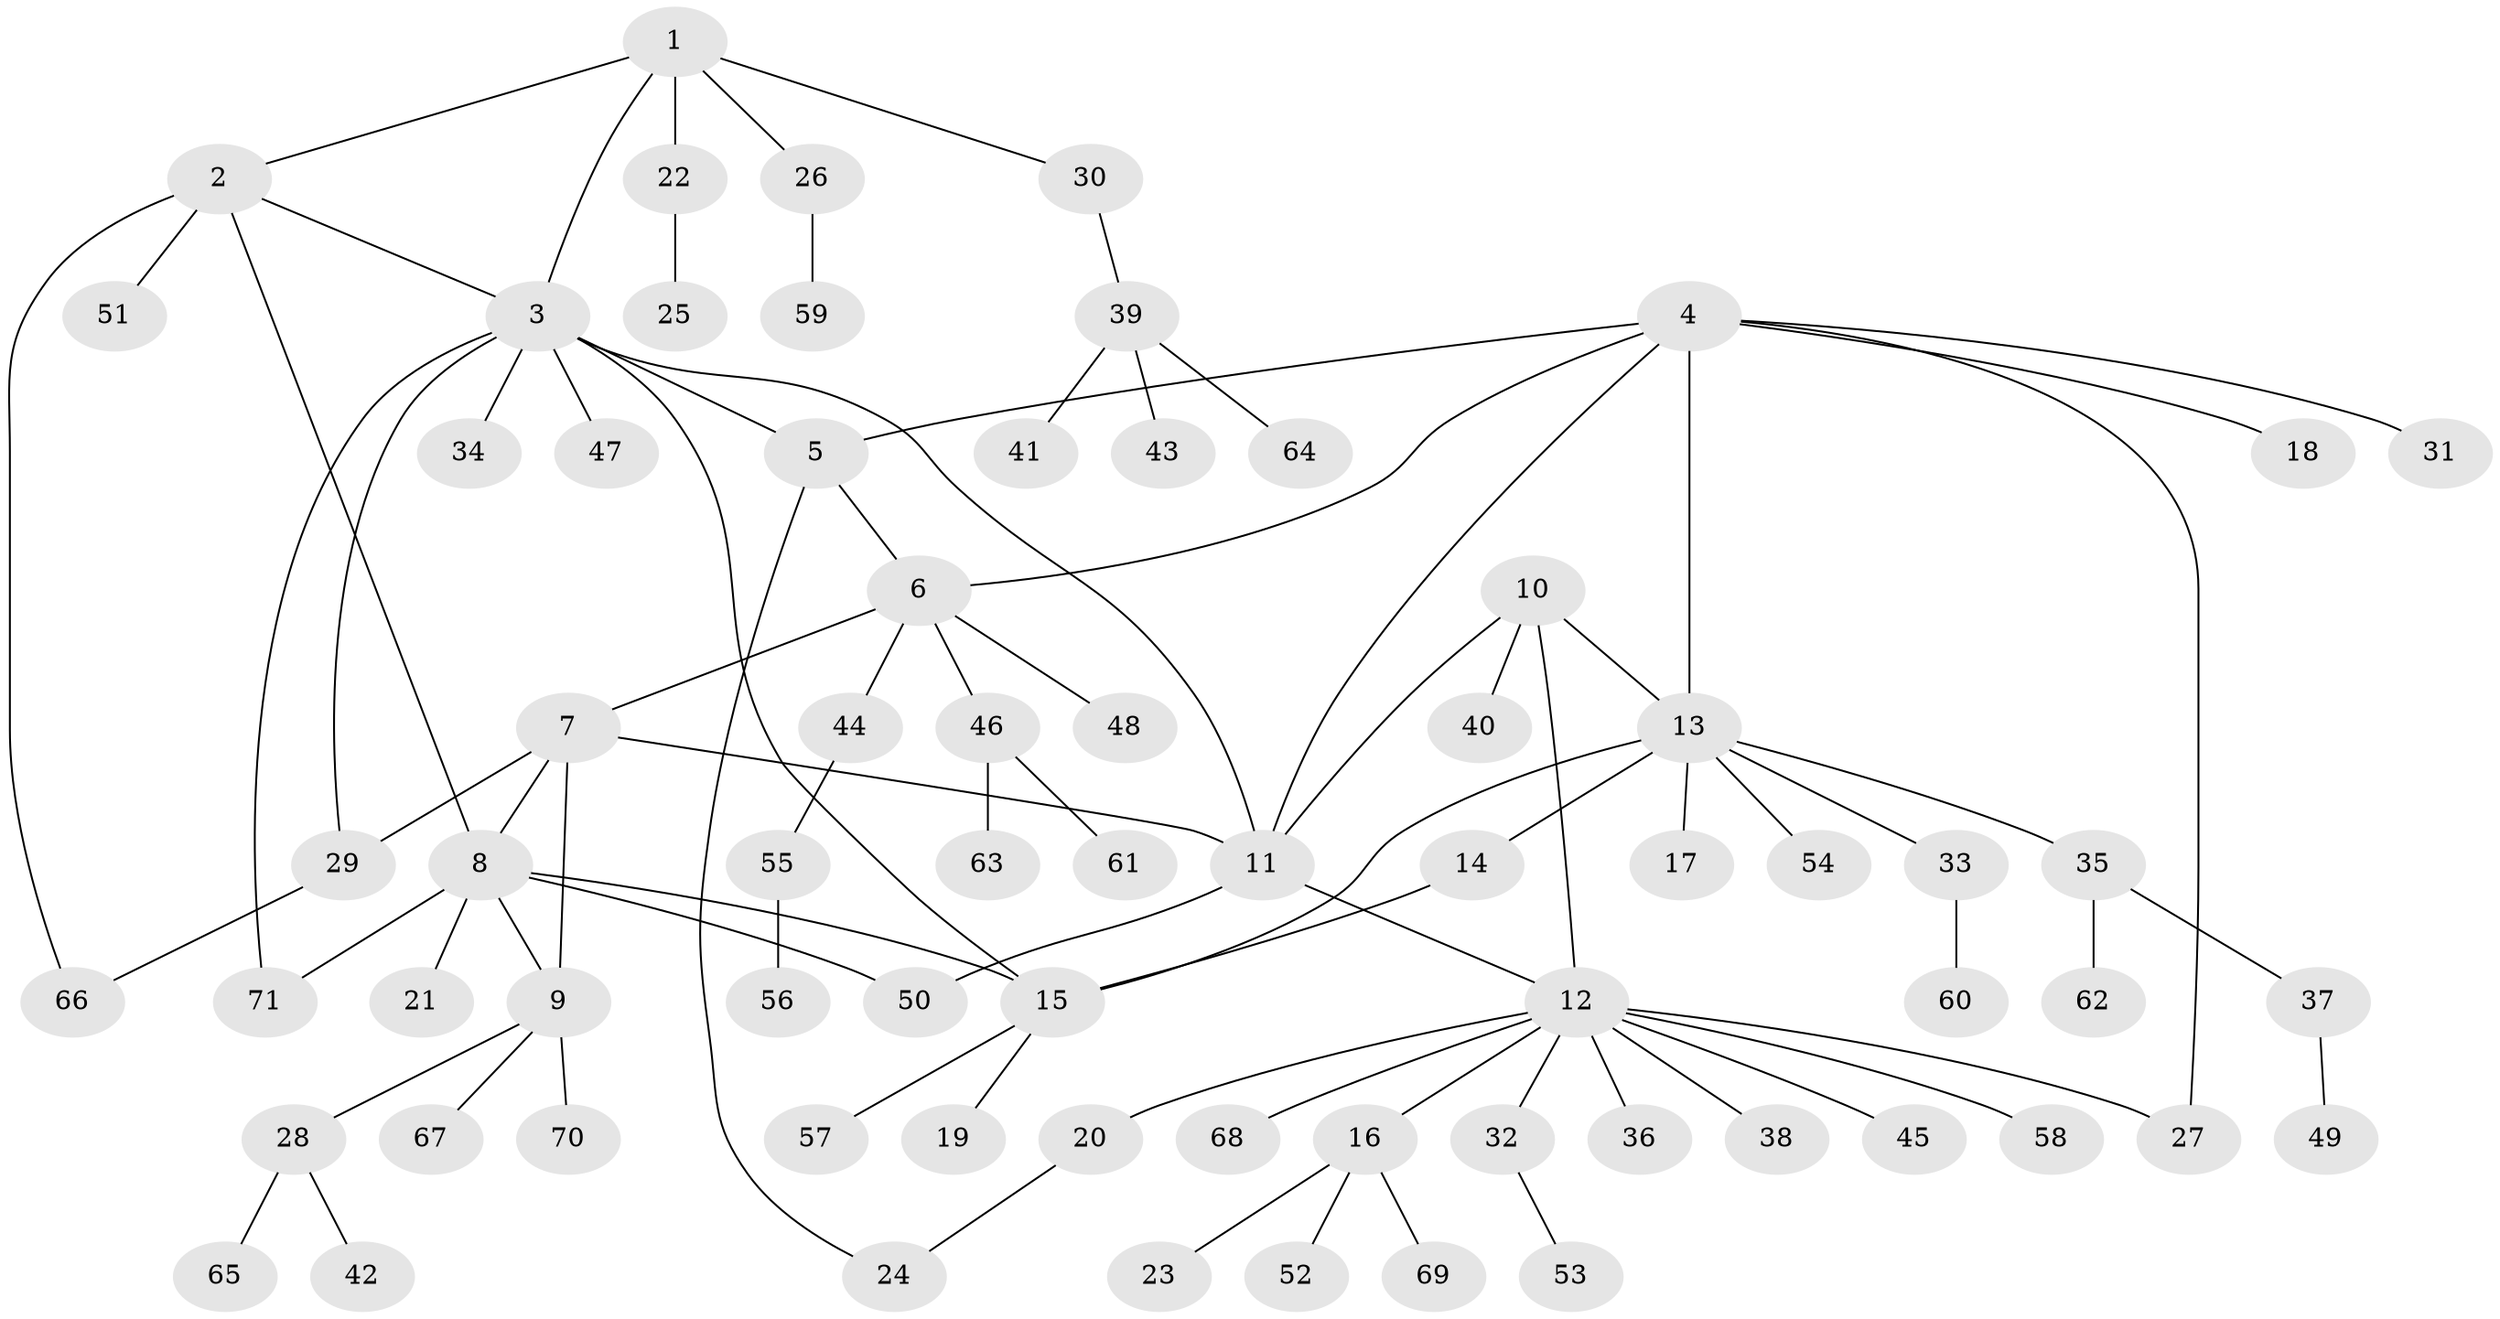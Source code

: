// Generated by graph-tools (version 1.1) at 2025/26/03/09/25 03:26:38]
// undirected, 71 vertices, 87 edges
graph export_dot {
graph [start="1"]
  node [color=gray90,style=filled];
  1;
  2;
  3;
  4;
  5;
  6;
  7;
  8;
  9;
  10;
  11;
  12;
  13;
  14;
  15;
  16;
  17;
  18;
  19;
  20;
  21;
  22;
  23;
  24;
  25;
  26;
  27;
  28;
  29;
  30;
  31;
  32;
  33;
  34;
  35;
  36;
  37;
  38;
  39;
  40;
  41;
  42;
  43;
  44;
  45;
  46;
  47;
  48;
  49;
  50;
  51;
  52;
  53;
  54;
  55;
  56;
  57;
  58;
  59;
  60;
  61;
  62;
  63;
  64;
  65;
  66;
  67;
  68;
  69;
  70;
  71;
  1 -- 2;
  1 -- 3;
  1 -- 22;
  1 -- 26;
  1 -- 30;
  2 -- 3;
  2 -- 8;
  2 -- 51;
  2 -- 66;
  3 -- 5;
  3 -- 11;
  3 -- 15;
  3 -- 29;
  3 -- 34;
  3 -- 47;
  3 -- 71;
  4 -- 5;
  4 -- 6;
  4 -- 11;
  4 -- 13;
  4 -- 18;
  4 -- 27;
  4 -- 31;
  5 -- 6;
  5 -- 24;
  6 -- 7;
  6 -- 44;
  6 -- 46;
  6 -- 48;
  7 -- 8;
  7 -- 9;
  7 -- 11;
  7 -- 29;
  8 -- 9;
  8 -- 15;
  8 -- 21;
  8 -- 50;
  8 -- 71;
  9 -- 28;
  9 -- 67;
  9 -- 70;
  10 -- 11;
  10 -- 12;
  10 -- 13;
  10 -- 40;
  11 -- 12;
  11 -- 50;
  12 -- 16;
  12 -- 20;
  12 -- 27;
  12 -- 32;
  12 -- 36;
  12 -- 38;
  12 -- 45;
  12 -- 58;
  12 -- 68;
  13 -- 14;
  13 -- 15;
  13 -- 17;
  13 -- 33;
  13 -- 35;
  13 -- 54;
  14 -- 15;
  15 -- 19;
  15 -- 57;
  16 -- 23;
  16 -- 52;
  16 -- 69;
  20 -- 24;
  22 -- 25;
  26 -- 59;
  28 -- 42;
  28 -- 65;
  29 -- 66;
  30 -- 39;
  32 -- 53;
  33 -- 60;
  35 -- 37;
  35 -- 62;
  37 -- 49;
  39 -- 41;
  39 -- 43;
  39 -- 64;
  44 -- 55;
  46 -- 61;
  46 -- 63;
  55 -- 56;
}
